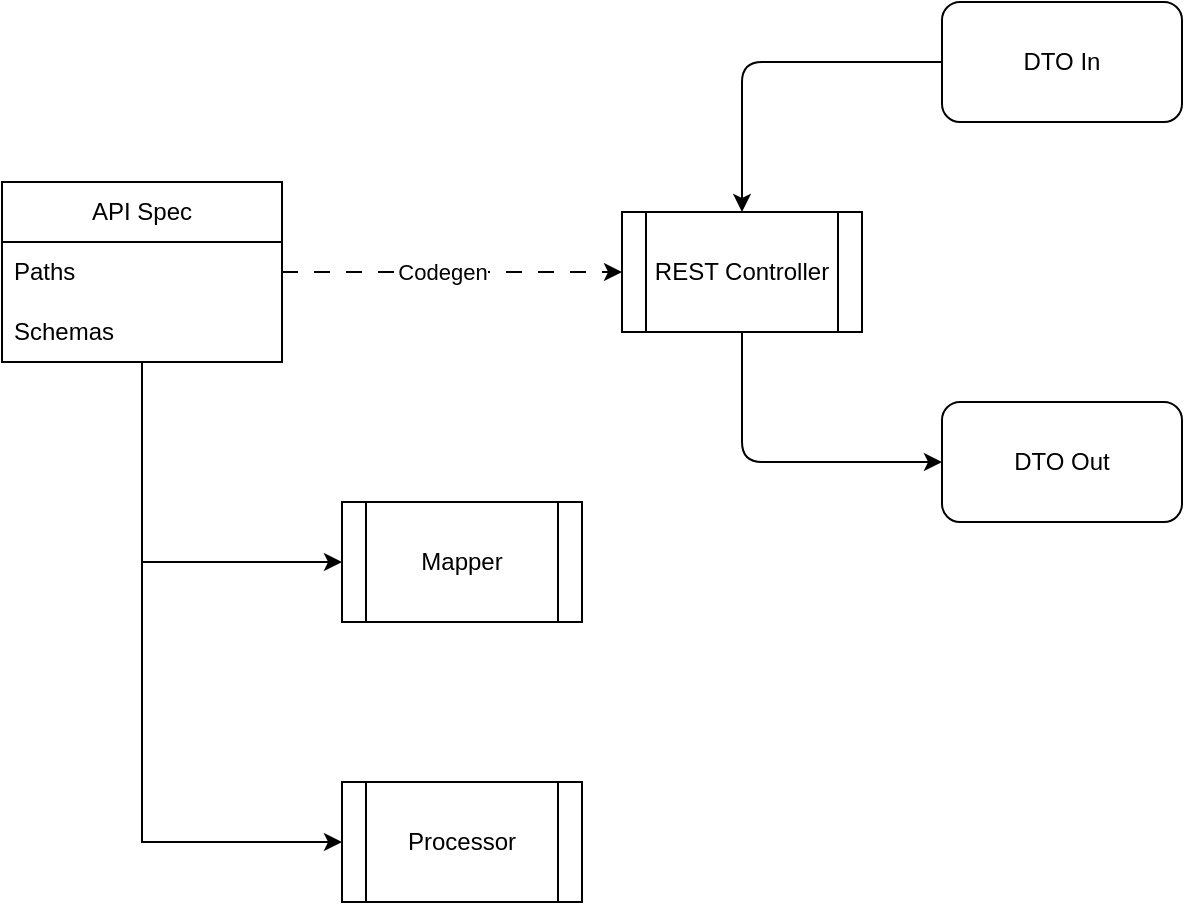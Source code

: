 <mxfile version="28.1.2" pages="2">
    <diagram id="S9A82eCEORWXvUyNGoKT" name="Page-1">
        <mxGraphModel dx="676" dy="611" grid="1" gridSize="10" guides="1" tooltips="1" connect="1" arrows="1" fold="1" page="1" pageScale="1" pageWidth="827" pageHeight="1169" math="0" shadow="0">
            <root>
                <mxCell id="0"/>
                <mxCell id="1" parent="0"/>
                <mxCell id="9" style="edgeStyle=none;html=1;entryX=0;entryY=0.5;entryDx=0;entryDy=0;dashed=1;dashPattern=8 8;" parent="1" source="2" target="7" edge="1">
                    <mxGeometry relative="1" as="geometry"/>
                </mxCell>
                <mxCell id="24" value="Codegen" style="edgeLabel;html=1;align=center;verticalAlign=middle;resizable=0;points=[];" parent="9" vertex="1" connectable="0">
                    <mxGeometry x="-0.388" y="-1" relative="1" as="geometry">
                        <mxPoint x="28" y="-1" as="offset"/>
                    </mxGeometry>
                </mxCell>
                <mxCell id="17" value="" style="edgeStyle=none;html=1;rounded=0;curved=0;" parent="1" source="2" target="16" edge="1">
                    <mxGeometry relative="1" as="geometry">
                        <Array as="points">
                            <mxPoint x="220" y="320"/>
                        </Array>
                    </mxGeometry>
                </mxCell>
                <mxCell id="25" style="edgeStyle=orthogonalEdgeStyle;rounded=0;html=1;entryX=0;entryY=0.5;entryDx=0;entryDy=0;elbow=vertical;" edge="1" parent="1" source="2" target="11">
                    <mxGeometry relative="1" as="geometry">
                        <Array as="points">
                            <mxPoint x="220" y="460"/>
                        </Array>
                    </mxGeometry>
                </mxCell>
                <mxCell id="2" value="API Spec" style="swimlane;fontStyle=0;childLayout=stackLayout;horizontal=1;startSize=30;horizontalStack=0;resizeParent=1;resizeParentMax=0;resizeLast=0;collapsible=1;marginBottom=0;whiteSpace=wrap;html=1;" parent="1" vertex="1">
                    <mxGeometry x="150" y="130" width="140" height="90" as="geometry"/>
                </mxCell>
                <mxCell id="3" value="Paths" style="text;strokeColor=none;fillColor=none;align=left;verticalAlign=middle;spacingLeft=4;spacingRight=4;overflow=hidden;points=[[0,0.5],[1,0.5]];portConstraint=eastwest;rotatable=0;whiteSpace=wrap;html=1;" parent="2" vertex="1">
                    <mxGeometry y="30" width="140" height="30" as="geometry"/>
                </mxCell>
                <mxCell id="4" value="Schemas" style="text;strokeColor=none;fillColor=none;align=left;verticalAlign=middle;spacingLeft=4;spacingRight=4;overflow=hidden;points=[[0,0.5],[1,0.5]];portConstraint=eastwest;rotatable=0;whiteSpace=wrap;html=1;" parent="2" vertex="1">
                    <mxGeometry y="60" width="140" height="30" as="geometry"/>
                </mxCell>
                <mxCell id="23" style="edgeStyle=none;html=1;entryX=0;entryY=0.5;entryDx=0;entryDy=0;" parent="1" source="7" target="21" edge="1">
                    <mxGeometry relative="1" as="geometry">
                        <Array as="points">
                            <mxPoint x="520" y="270"/>
                        </Array>
                    </mxGeometry>
                </mxCell>
                <mxCell id="7" value="REST Controller" style="shape=process;whiteSpace=wrap;html=1;backgroundOutline=1;" parent="1" vertex="1">
                    <mxGeometry x="460" y="145" width="120" height="60" as="geometry"/>
                </mxCell>
                <mxCell id="11" value="Processor" style="shape=process;whiteSpace=wrap;html=1;backgroundOutline=1;" parent="1" vertex="1">
                    <mxGeometry x="320" y="430" width="120" height="60" as="geometry"/>
                </mxCell>
                <mxCell id="16" value="Mapper" style="shape=process;whiteSpace=wrap;html=1;backgroundOutline=1;fontStyle=0;startSize=30;" parent="1" vertex="1">
                    <mxGeometry x="320" y="290" width="120" height="60" as="geometry"/>
                </mxCell>
                <mxCell id="22" style="edgeStyle=none;html=1;entryX=0.5;entryY=0;entryDx=0;entryDy=0;" parent="1" source="20" target="7" edge="1">
                    <mxGeometry relative="1" as="geometry">
                        <Array as="points">
                            <mxPoint x="520" y="70"/>
                        </Array>
                    </mxGeometry>
                </mxCell>
                <mxCell id="20" value="DTO In" style="rounded=1;whiteSpace=wrap;html=1;" parent="1" vertex="1">
                    <mxGeometry x="620" y="40" width="120" height="60" as="geometry"/>
                </mxCell>
                <mxCell id="21" value="DTO Out" style="rounded=1;whiteSpace=wrap;html=1;" parent="1" vertex="1">
                    <mxGeometry x="620" y="240" width="120" height="60" as="geometry"/>
                </mxCell>
            </root>
        </mxGraphModel>
    </diagram>
    <diagram id="7Wv0Ag1-myIicwTWuPkk" name="Page-2">
        <mxGraphModel dx="2036" dy="1780" grid="1" gridSize="10" guides="1" tooltips="1" connect="1" arrows="1" fold="1" page="1" pageScale="1" pageWidth="827" pageHeight="1169" math="0" shadow="0">
            <root>
                <mxCell id="0"/>
                <mxCell id="1" parent="0"/>
                <mxCell id="fCfq81qVMttDsw8tAB3R-1" value="Open API Spec" style="swimlane;whiteSpace=wrap;html=1;" vertex="1" parent="1">
                    <mxGeometry x="50" y="80" width="590" height="160" as="geometry"/>
                </mxCell>
                <mxCell id="fCfq81qVMttDsw8tAB3R-8" value="" style="edgeStyle=orthogonalEdgeStyle;rounded=0;html=1;elbow=vertical;" edge="1" parent="fCfq81qVMttDsw8tAB3R-1" source="fCfq81qVMttDsw8tAB3R-2" target="fCfq81qVMttDsw8tAB3R-3">
                    <mxGeometry relative="1" as="geometry"/>
                </mxCell>
                <mxCell id="fCfq81qVMttDsw8tAB3R-2" value="Schema" style="rounded=1;whiteSpace=wrap;html=1;fillColor=#dae8fc;strokeColor=#6c8ebf;" vertex="1" parent="fCfq81qVMttDsw8tAB3R-1">
                    <mxGeometry x="60" y="60" width="120" height="60" as="geometry"/>
                </mxCell>
                <mxCell id="fCfq81qVMttDsw8tAB3R-3" value="Path" style="rounded=1;whiteSpace=wrap;html=1;fillColor=#fff2cc;strokeColor=#d6b656;" vertex="1" parent="fCfq81qVMttDsw8tAB3R-1">
                    <mxGeometry x="390" y="60" width="120" height="60" as="geometry"/>
                </mxCell>
                <mxCell id="fCfq81qVMttDsw8tAB3R-5" value="" style="edgeStyle=orthogonalEdgeStyle;rounded=0;html=1;elbow=vertical;dashed=1;" edge="1" parent="1" source="fCfq81qVMttDsw8tAB3R-2" target="fCfq81qVMttDsw8tAB3R-4">
                    <mxGeometry relative="1" as="geometry"/>
                </mxCell>
                <mxCell id="fCfq81qVMttDsw8tAB3R-7" value="" style="edgeStyle=orthogonalEdgeStyle;rounded=0;html=1;elbow=vertical;dashed=1;" edge="1" parent="1" source="fCfq81qVMttDsw8tAB3R-3" target="fCfq81qVMttDsw8tAB3R-6">
                    <mxGeometry relative="1" as="geometry"/>
                </mxCell>
                <mxCell id="fCfq81qVMttDsw8tAB3R-9" value="Generated Quality Code (Step Definitions)" style="swimlane;whiteSpace=wrap;html=1;dashed=1;" vertex="1" parent="1">
                    <mxGeometry x="50" y="280" width="590" height="360" as="geometry"/>
                </mxCell>
                <mxCell id="fCfq81qVMttDsw8tAB3R-25" style="edgeStyle=orthogonalEdgeStyle;rounded=0;html=1;elbow=vertical;" edge="1" parent="fCfq81qVMttDsw8tAB3R-9" source="fCfq81qVMttDsw8tAB3R-10" target="fCfq81qVMttDsw8tAB3R-24">
                    <mxGeometry relative="1" as="geometry"/>
                </mxCell>
                <mxCell id="fCfq81qVMttDsw8tAB3R-29" style="edgeStyle=orthogonalEdgeStyle;rounded=0;html=1;elbow=vertical;" edge="1" parent="fCfq81qVMttDsw8tAB3R-9" source="fCfq81qVMttDsw8tAB3R-10" target="fCfq81qVMttDsw8tAB3R-27">
                    <mxGeometry relative="1" as="geometry"/>
                </mxCell>
                <mxCell id="fCfq81qVMttDsw8tAB3R-10" value="Mapper" style="rounded=0;whiteSpace=wrap;html=1;fillColor=#dae8fc;strokeColor=#6c8ebf;dashed=1;" vertex="1" parent="fCfq81qVMttDsw8tAB3R-9">
                    <mxGeometry x="60" y="55" width="120" height="60" as="geometry"/>
                </mxCell>
                <mxCell id="fCfq81qVMttDsw8tAB3R-17" value="Action Factory" style="rounded=0;whiteSpace=wrap;html=1;fillColor=#fff2cc;strokeColor=#d6b656;dashed=1;" vertex="1" parent="fCfq81qVMttDsw8tAB3R-9">
                    <mxGeometry x="390" y="150" width="120" height="60" as="geometry"/>
                </mxCell>
                <mxCell id="fCfq81qVMttDsw8tAB3R-28" style="edgeStyle=orthogonalEdgeStyle;rounded=0;html=1;elbow=vertical;" edge="1" parent="fCfq81qVMttDsw8tAB3R-9" source="fCfq81qVMttDsw8tAB3R-22" target="fCfq81qVMttDsw8tAB3R-27">
                    <mxGeometry relative="1" as="geometry"/>
                </mxCell>
                <mxCell id="fCfq81qVMttDsw8tAB3R-22" value="Response Map&lt;div&gt;(In Memory)&lt;/div&gt;" style="shape=parallelogram;perimeter=parallelogramPerimeter;whiteSpace=wrap;html=1;fixedSize=1;" vertex="1" parent="fCfq81qVMttDsw8tAB3R-9">
                    <mxGeometry x="230" y="260" width="120" height="60" as="geometry"/>
                </mxCell>
                <mxCell id="fCfq81qVMttDsw8tAB3R-24" value="Request Map&lt;div&gt;(In Memory)&lt;/div&gt;" style="shape=parallelogram;perimeter=parallelogramPerimeter;whiteSpace=wrap;html=1;fixedSize=1;" vertex="1" parent="fCfq81qVMttDsw8tAB3R-9">
                    <mxGeometry x="230" y="55" width="120" height="60" as="geometry"/>
                </mxCell>
                <mxCell id="fCfq81qVMttDsw8tAB3R-27" value="Comparator" style="rounded=0;whiteSpace=wrap;html=1;fillColor=#dae8fc;strokeColor=#6c8ebf;dashed=1;" vertex="1" parent="fCfq81qVMttDsw8tAB3R-9">
                    <mxGeometry x="60" y="260" width="120" height="60" as="geometry"/>
                </mxCell>
                <mxCell id="fCfq81qVMttDsw8tAB3R-12" style="edgeStyle=orthogonalEdgeStyle;rounded=0;html=1;elbow=vertical;" edge="1" parent="1" source="fCfq81qVMttDsw8tAB3R-11" target="fCfq81qVMttDsw8tAB3R-10">
                    <mxGeometry relative="1" as="geometry"/>
                </mxCell>
                <mxCell id="fCfq81qVMttDsw8tAB3R-15" value="Feature / Sanity Spec" style="swimlane;whiteSpace=wrap;html=1;" vertex="1" parent="1">
                    <mxGeometry x="-220" y="280" width="170" height="360" as="geometry"/>
                </mxCell>
                <mxCell id="fCfq81qVMttDsw8tAB3R-11" value="Input Data&lt;div&gt;(Table)&lt;/div&gt;" style="shape=document;whiteSpace=wrap;html=1;boundedLbl=1;" vertex="1" parent="fCfq81qVMttDsw8tAB3R-15">
                    <mxGeometry x="20" y="50" width="120" height="70" as="geometry"/>
                </mxCell>
                <mxCell id="fCfq81qVMttDsw8tAB3R-18" value="Call API Step" style="shape=process;whiteSpace=wrap;html=1;backgroundOutline=1;" vertex="1" parent="fCfq81qVMttDsw8tAB3R-15">
                    <mxGeometry x="20" y="150" width="120" height="60" as="geometry"/>
                </mxCell>
                <mxCell id="fCfq81qVMttDsw8tAB3R-21" value="Expected Data&lt;div&gt;(Table)&lt;/div&gt;" style="shape=document;whiteSpace=wrap;html=1;boundedLbl=1;" vertex="1" parent="fCfq81qVMttDsw8tAB3R-15">
                    <mxGeometry x="20" y="250" width="120" height="80" as="geometry"/>
                </mxCell>
                <mxCell id="fCfq81qVMttDsw8tAB3R-19" style="edgeStyle=orthogonalEdgeStyle;rounded=0;html=1;entryX=0;entryY=0.5;entryDx=0;entryDy=0;elbow=vertical;" edge="1" parent="1" source="fCfq81qVMttDsw8tAB3R-18" target="fCfq81qVMttDsw8tAB3R-17">
                    <mxGeometry relative="1" as="geometry"/>
                </mxCell>
                <mxCell id="fCfq81qVMttDsw8tAB3R-30" style="edgeStyle=orthogonalEdgeStyle;rounded=0;html=1;elbow=vertical;" edge="1" parent="1" source="fCfq81qVMttDsw8tAB3R-21" target="fCfq81qVMttDsw8tAB3R-27">
                    <mxGeometry relative="1" as="geometry"/>
                </mxCell>
                <mxCell id="fCfq81qVMttDsw8tAB3R-34" style="edgeStyle=orthogonalEdgeStyle;rounded=0;html=1;entryX=0;entryY=0.5;entryDx=0;entryDy=0;elbow=vertical;" edge="1" parent="1" source="fCfq81qVMttDsw8tAB3R-32" target="fCfq81qVMttDsw8tAB3R-15">
                    <mxGeometry relative="1" as="geometry"/>
                </mxCell>
                <mxCell id="fCfq81qVMttDsw8tAB3R-32" value="Certifier" style="shape=umlActor;verticalLabelPosition=bottom;verticalAlign=top;html=1;outlineConnect=0;" vertex="1" parent="1">
                    <mxGeometry x="-320" y="430" width="30" height="60" as="geometry"/>
                </mxCell>
                <mxCell id="fCfq81qVMttDsw8tAB3R-38" value="Generated App Code (Spec)" style="swimlane;whiteSpace=wrap;html=1;dashed=1;" vertex="1" parent="1">
                    <mxGeometry x="50" y="-160" width="590" height="200" as="geometry"/>
                </mxCell>
                <mxCell id="fCfq81qVMttDsw8tAB3R-4" value="DTO" style="shape=process;whiteSpace=wrap;html=1;backgroundOutline=1;fillColor=#dae8fc;strokeColor=#6c8ebf;dashed=1;" vertex="1" parent="fCfq81qVMttDsw8tAB3R-38">
                    <mxGeometry x="60" y="70" width="120" height="60" as="geometry"/>
                </mxCell>
                <mxCell id="fCfq81qVMttDsw8tAB3R-6" value="API" style="shape=process;whiteSpace=wrap;html=1;backgroundOutline=1;fillColor=#fff2cc;strokeColor=#d6b656;dashed=1;" vertex="1" parent="fCfq81qVMttDsw8tAB3R-38">
                    <mxGeometry x="390" y="70" width="120" height="60" as="geometry"/>
                </mxCell>
                <mxCell id="fCfq81qVMttDsw8tAB3R-39" style="edgeStyle=orthogonalEdgeStyle;rounded=0;html=1;entryX=0.5;entryY=0;entryDx=0;entryDy=0;elbow=vertical;dashed=1;" edge="1" parent="1" source="fCfq81qVMttDsw8tAB3R-2" target="fCfq81qVMttDsw8tAB3R-10">
                    <mxGeometry relative="1" as="geometry"/>
                </mxCell>
                <mxCell id="fCfq81qVMttDsw8tAB3R-41" style="edgeStyle=orthogonalEdgeStyle;rounded=0;html=1;elbow=vertical;dashed=1;" edge="1" parent="1" source="fCfq81qVMttDsw8tAB3R-3" target="fCfq81qVMttDsw8tAB3R-17">
                    <mxGeometry relative="1" as="geometry"/>
                </mxCell>
            </root>
        </mxGraphModel>
    </diagram>
</mxfile>